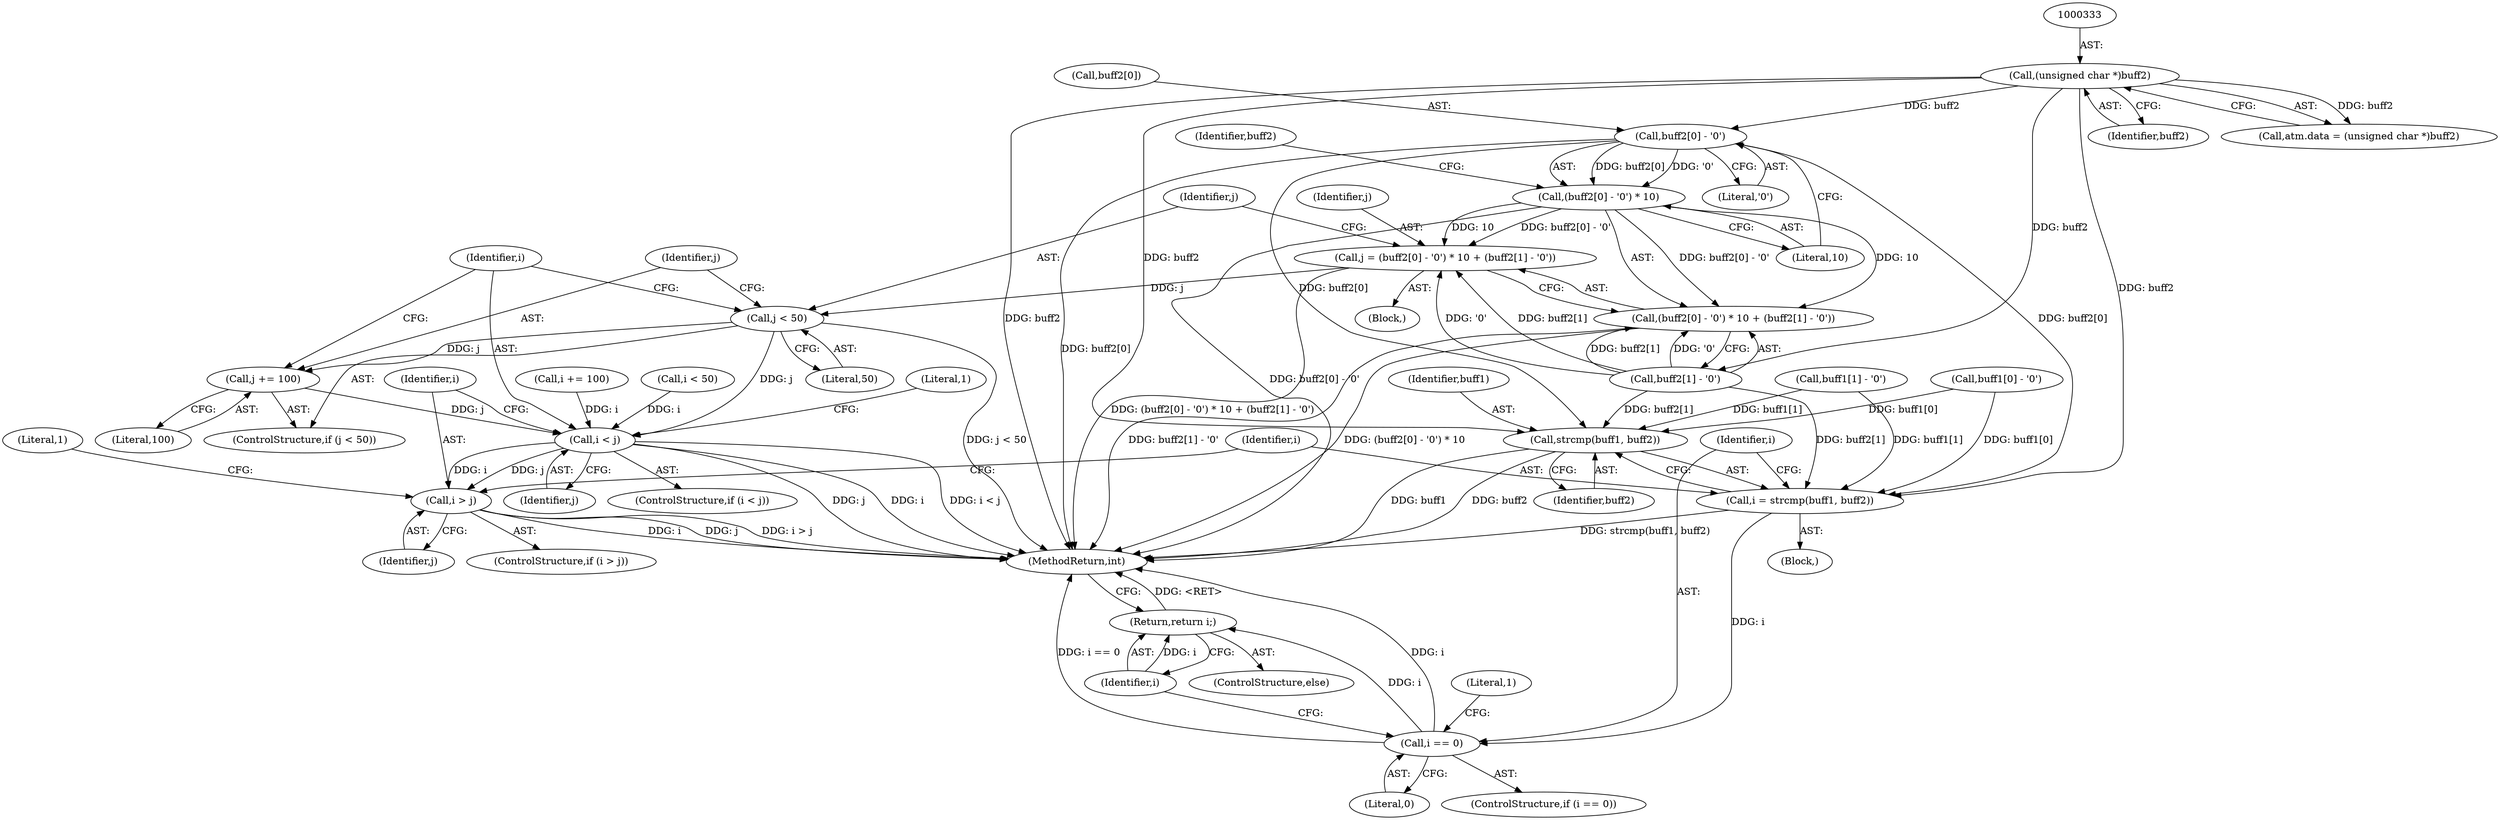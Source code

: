 digraph "0_openssl_f48b83b4fb7d6689584cf25f61ca63a4891f5b11@array" {
"1000380" [label="(Call,buff2[0] - '0')"];
"1000332" [label="(Call,(unsigned char *)buff2)"];
"1000379" [label="(Call,(buff2[0] - '0') * 10)"];
"1000376" [label="(Call,j = (buff2[0] - '0') * 10 + (buff2[1] - '0'))"];
"1000392" [label="(Call,j < 50)"];
"1000395" [label="(Call,j += 100)"];
"1000399" [label="(Call,i < j)"];
"1000406" [label="(Call,i > j)"];
"1000378" [label="(Call,(buff2[0] - '0') * 10 + (buff2[1] - '0'))"];
"1000411" [label="(Call,i = strcmp(buff1, buff2))"];
"1000417" [label="(Call,i == 0)"];
"1000424" [label="(Return,return i;)"];
"1000413" [label="(Call,strcmp(buff1, buff2))"];
"1000396" [label="(Identifier,j)"];
"1000384" [label="(Literal,'0')"];
"1000381" [label="(Call,buff2[0])"];
"1000334" [label="(Identifier,buff2)"];
"1000404" [label="(Literal,1)"];
"1000391" [label="(ControlStructure,if (j < 50))"];
"1000424" [label="(Return,return i;)"];
"1000373" [label="(Call,i += 100)"];
"1000418" [label="(Identifier,i)"];
"1000353" [label="(Block,)"];
"1000417" [label="(Call,i == 0)"];
"1000412" [label="(Identifier,i)"];
"1000408" [label="(Identifier,j)"];
"1000405" [label="(ControlStructure,if (i > j))"];
"1000386" [label="(Call,buff2[1] - '0')"];
"1000332" [label="(Call,(unsigned char *)buff2)"];
"1000395" [label="(Call,j += 100)"];
"1000422" [label="(Literal,1)"];
"1000411" [label="(Call,i = strcmp(buff1, buff2))"];
"1000370" [label="(Call,i < 50)"];
"1000397" [label="(Literal,100)"];
"1000106" [label="(Block,)"];
"1000377" [label="(Identifier,j)"];
"1000406" [label="(Call,i > j)"];
"1000415" [label="(Identifier,buff2)"];
"1000378" [label="(Call,(buff2[0] - '0') * 10 + (buff2[1] - '0'))"];
"1000394" [label="(Literal,50)"];
"1000401" [label="(Identifier,j)"];
"1000413" [label="(Call,strcmp(buff1, buff2))"];
"1000407" [label="(Identifier,i)"];
"1000425" [label="(Identifier,i)"];
"1000376" [label="(Call,j = (buff2[0] - '0') * 10 + (buff2[1] - '0'))"];
"1000364" [label="(Call,buff1[1] - '0')"];
"1000423" [label="(ControlStructure,else)"];
"1000414" [label="(Identifier,buff1)"];
"1000398" [label="(ControlStructure,if (i < j))"];
"1000328" [label="(Call,atm.data = (unsigned char *)buff2)"];
"1000393" [label="(Identifier,j)"];
"1000392" [label="(Call,j < 50)"];
"1000419" [label="(Literal,0)"];
"1000410" [label="(Literal,1)"];
"1000388" [label="(Identifier,buff2)"];
"1000380" [label="(Call,buff2[0] - '0')"];
"1000416" [label="(ControlStructure,if (i == 0))"];
"1000385" [label="(Literal,10)"];
"1000379" [label="(Call,(buff2[0] - '0') * 10)"];
"1000426" [label="(MethodReturn,int)"];
"1000399" [label="(Call,i < j)"];
"1000358" [label="(Call,buff1[0] - '0')"];
"1000400" [label="(Identifier,i)"];
"1000380" -> "1000379"  [label="AST: "];
"1000380" -> "1000384"  [label="CFG: "];
"1000381" -> "1000380"  [label="AST: "];
"1000384" -> "1000380"  [label="AST: "];
"1000385" -> "1000380"  [label="CFG: "];
"1000380" -> "1000426"  [label="DDG: buff2[0]"];
"1000380" -> "1000379"  [label="DDG: buff2[0]"];
"1000380" -> "1000379"  [label="DDG: '0'"];
"1000332" -> "1000380"  [label="DDG: buff2"];
"1000380" -> "1000411"  [label="DDG: buff2[0]"];
"1000380" -> "1000413"  [label="DDG: buff2[0]"];
"1000332" -> "1000328"  [label="AST: "];
"1000332" -> "1000334"  [label="CFG: "];
"1000333" -> "1000332"  [label="AST: "];
"1000334" -> "1000332"  [label="AST: "];
"1000328" -> "1000332"  [label="CFG: "];
"1000332" -> "1000426"  [label="DDG: buff2"];
"1000332" -> "1000328"  [label="DDG: buff2"];
"1000332" -> "1000386"  [label="DDG: buff2"];
"1000332" -> "1000411"  [label="DDG: buff2"];
"1000332" -> "1000413"  [label="DDG: buff2"];
"1000379" -> "1000378"  [label="AST: "];
"1000379" -> "1000385"  [label="CFG: "];
"1000385" -> "1000379"  [label="AST: "];
"1000388" -> "1000379"  [label="CFG: "];
"1000379" -> "1000426"  [label="DDG: buff2[0] - '0'"];
"1000379" -> "1000376"  [label="DDG: buff2[0] - '0'"];
"1000379" -> "1000376"  [label="DDG: 10"];
"1000379" -> "1000378"  [label="DDG: buff2[0] - '0'"];
"1000379" -> "1000378"  [label="DDG: 10"];
"1000376" -> "1000353"  [label="AST: "];
"1000376" -> "1000378"  [label="CFG: "];
"1000377" -> "1000376"  [label="AST: "];
"1000378" -> "1000376"  [label="AST: "];
"1000393" -> "1000376"  [label="CFG: "];
"1000376" -> "1000426"  [label="DDG: (buff2[0] - '0') * 10 + (buff2[1] - '0')"];
"1000386" -> "1000376"  [label="DDG: buff2[1]"];
"1000386" -> "1000376"  [label="DDG: '0'"];
"1000376" -> "1000392"  [label="DDG: j"];
"1000392" -> "1000391"  [label="AST: "];
"1000392" -> "1000394"  [label="CFG: "];
"1000393" -> "1000392"  [label="AST: "];
"1000394" -> "1000392"  [label="AST: "];
"1000396" -> "1000392"  [label="CFG: "];
"1000400" -> "1000392"  [label="CFG: "];
"1000392" -> "1000426"  [label="DDG: j < 50"];
"1000392" -> "1000395"  [label="DDG: j"];
"1000392" -> "1000399"  [label="DDG: j"];
"1000395" -> "1000391"  [label="AST: "];
"1000395" -> "1000397"  [label="CFG: "];
"1000396" -> "1000395"  [label="AST: "];
"1000397" -> "1000395"  [label="AST: "];
"1000400" -> "1000395"  [label="CFG: "];
"1000395" -> "1000399"  [label="DDG: j"];
"1000399" -> "1000398"  [label="AST: "];
"1000399" -> "1000401"  [label="CFG: "];
"1000400" -> "1000399"  [label="AST: "];
"1000401" -> "1000399"  [label="AST: "];
"1000404" -> "1000399"  [label="CFG: "];
"1000407" -> "1000399"  [label="CFG: "];
"1000399" -> "1000426"  [label="DDG: j"];
"1000399" -> "1000426"  [label="DDG: i"];
"1000399" -> "1000426"  [label="DDG: i < j"];
"1000373" -> "1000399"  [label="DDG: i"];
"1000370" -> "1000399"  [label="DDG: i"];
"1000399" -> "1000406"  [label="DDG: i"];
"1000399" -> "1000406"  [label="DDG: j"];
"1000406" -> "1000405"  [label="AST: "];
"1000406" -> "1000408"  [label="CFG: "];
"1000407" -> "1000406"  [label="AST: "];
"1000408" -> "1000406"  [label="AST: "];
"1000410" -> "1000406"  [label="CFG: "];
"1000412" -> "1000406"  [label="CFG: "];
"1000406" -> "1000426"  [label="DDG: i"];
"1000406" -> "1000426"  [label="DDG: j"];
"1000406" -> "1000426"  [label="DDG: i > j"];
"1000378" -> "1000386"  [label="CFG: "];
"1000386" -> "1000378"  [label="AST: "];
"1000378" -> "1000426"  [label="DDG: (buff2[0] - '0') * 10"];
"1000378" -> "1000426"  [label="DDG: buff2[1] - '0'"];
"1000386" -> "1000378"  [label="DDG: buff2[1]"];
"1000386" -> "1000378"  [label="DDG: '0'"];
"1000411" -> "1000106"  [label="AST: "];
"1000411" -> "1000413"  [label="CFG: "];
"1000412" -> "1000411"  [label="AST: "];
"1000413" -> "1000411"  [label="AST: "];
"1000418" -> "1000411"  [label="CFG: "];
"1000411" -> "1000426"  [label="DDG: strcmp(buff1, buff2)"];
"1000358" -> "1000411"  [label="DDG: buff1[0]"];
"1000364" -> "1000411"  [label="DDG: buff1[1]"];
"1000386" -> "1000411"  [label="DDG: buff2[1]"];
"1000411" -> "1000417"  [label="DDG: i"];
"1000417" -> "1000416"  [label="AST: "];
"1000417" -> "1000419"  [label="CFG: "];
"1000418" -> "1000417"  [label="AST: "];
"1000419" -> "1000417"  [label="AST: "];
"1000422" -> "1000417"  [label="CFG: "];
"1000425" -> "1000417"  [label="CFG: "];
"1000417" -> "1000426"  [label="DDG: i"];
"1000417" -> "1000426"  [label="DDG: i == 0"];
"1000417" -> "1000424"  [label="DDG: i"];
"1000424" -> "1000423"  [label="AST: "];
"1000424" -> "1000425"  [label="CFG: "];
"1000425" -> "1000424"  [label="AST: "];
"1000426" -> "1000424"  [label="CFG: "];
"1000424" -> "1000426"  [label="DDG: <RET>"];
"1000425" -> "1000424"  [label="DDG: i"];
"1000413" -> "1000415"  [label="CFG: "];
"1000414" -> "1000413"  [label="AST: "];
"1000415" -> "1000413"  [label="AST: "];
"1000413" -> "1000426"  [label="DDG: buff1"];
"1000413" -> "1000426"  [label="DDG: buff2"];
"1000358" -> "1000413"  [label="DDG: buff1[0]"];
"1000364" -> "1000413"  [label="DDG: buff1[1]"];
"1000386" -> "1000413"  [label="DDG: buff2[1]"];
}
